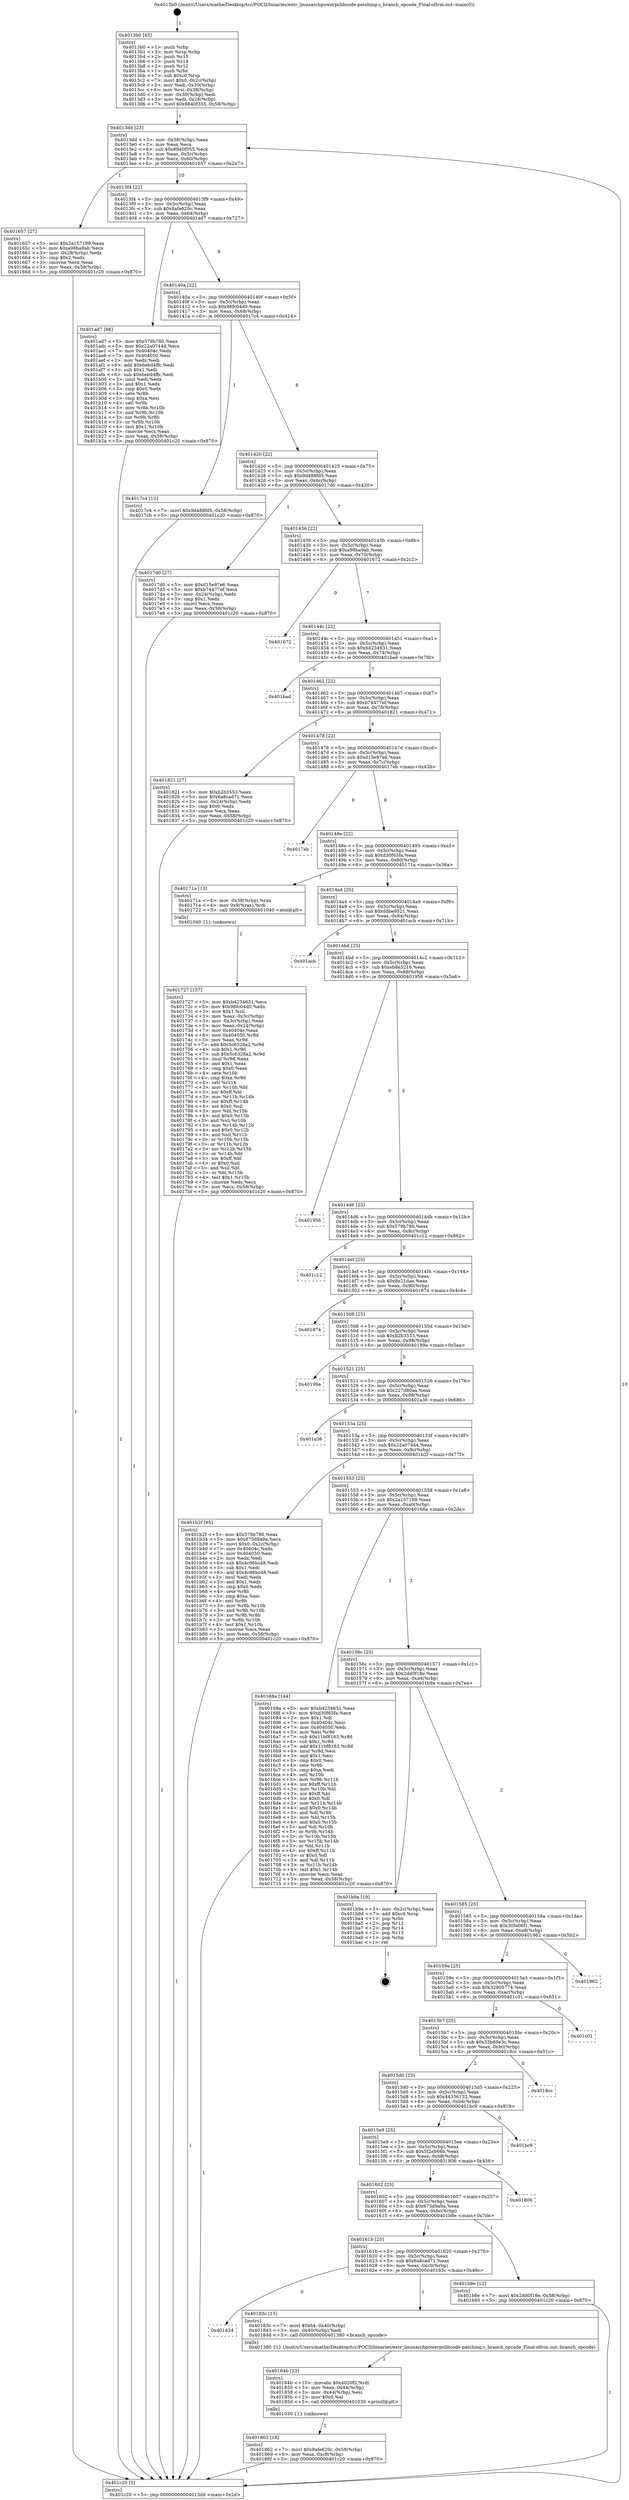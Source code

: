 digraph "0x4013b0" {
  label = "0x4013b0 (/mnt/c/Users/mathe/Desktop/tcc/POCII/binaries/extr_linuxarchpowerpclibcode-patching.c_branch_opcode_Final-ollvm.out::main(0))"
  labelloc = "t"
  node[shape=record]

  Entry [label="",width=0.3,height=0.3,shape=circle,fillcolor=black,style=filled]
  "0x4013dd" [label="{
     0x4013dd [23]\l
     | [instrs]\l
     &nbsp;&nbsp;0x4013dd \<+3\>: mov -0x58(%rbp),%eax\l
     &nbsp;&nbsp;0x4013e0 \<+2\>: mov %eax,%ecx\l
     &nbsp;&nbsp;0x4013e2 \<+6\>: sub $0x8840f355,%ecx\l
     &nbsp;&nbsp;0x4013e8 \<+3\>: mov %eax,-0x5c(%rbp)\l
     &nbsp;&nbsp;0x4013eb \<+3\>: mov %ecx,-0x60(%rbp)\l
     &nbsp;&nbsp;0x4013ee \<+6\>: je 0000000000401657 \<main+0x2a7\>\l
  }"]
  "0x401657" [label="{
     0x401657 [27]\l
     | [instrs]\l
     &nbsp;&nbsp;0x401657 \<+5\>: mov $0x2a157199,%eax\l
     &nbsp;&nbsp;0x40165c \<+5\>: mov $0xa98ba9ab,%ecx\l
     &nbsp;&nbsp;0x401661 \<+3\>: mov -0x28(%rbp),%edx\l
     &nbsp;&nbsp;0x401664 \<+3\>: cmp $0x2,%edx\l
     &nbsp;&nbsp;0x401667 \<+3\>: cmovne %ecx,%eax\l
     &nbsp;&nbsp;0x40166a \<+3\>: mov %eax,-0x58(%rbp)\l
     &nbsp;&nbsp;0x40166d \<+5\>: jmp 0000000000401c20 \<main+0x870\>\l
  }"]
  "0x4013f4" [label="{
     0x4013f4 [22]\l
     | [instrs]\l
     &nbsp;&nbsp;0x4013f4 \<+5\>: jmp 00000000004013f9 \<main+0x49\>\l
     &nbsp;&nbsp;0x4013f9 \<+3\>: mov -0x5c(%rbp),%eax\l
     &nbsp;&nbsp;0x4013fc \<+5\>: sub $0x8afe620c,%eax\l
     &nbsp;&nbsp;0x401401 \<+3\>: mov %eax,-0x64(%rbp)\l
     &nbsp;&nbsp;0x401404 \<+6\>: je 0000000000401ad7 \<main+0x727\>\l
  }"]
  "0x401c20" [label="{
     0x401c20 [5]\l
     | [instrs]\l
     &nbsp;&nbsp;0x401c20 \<+5\>: jmp 00000000004013dd \<main+0x2d\>\l
  }"]
  "0x4013b0" [label="{
     0x4013b0 [45]\l
     | [instrs]\l
     &nbsp;&nbsp;0x4013b0 \<+1\>: push %rbp\l
     &nbsp;&nbsp;0x4013b1 \<+3\>: mov %rsp,%rbp\l
     &nbsp;&nbsp;0x4013b4 \<+2\>: push %r15\l
     &nbsp;&nbsp;0x4013b6 \<+2\>: push %r14\l
     &nbsp;&nbsp;0x4013b8 \<+2\>: push %r12\l
     &nbsp;&nbsp;0x4013ba \<+1\>: push %rbx\l
     &nbsp;&nbsp;0x4013bb \<+7\>: sub $0xc0,%rsp\l
     &nbsp;&nbsp;0x4013c2 \<+7\>: movl $0x0,-0x2c(%rbp)\l
     &nbsp;&nbsp;0x4013c9 \<+3\>: mov %edi,-0x30(%rbp)\l
     &nbsp;&nbsp;0x4013cc \<+4\>: mov %rsi,-0x38(%rbp)\l
     &nbsp;&nbsp;0x4013d0 \<+3\>: mov -0x30(%rbp),%edi\l
     &nbsp;&nbsp;0x4013d3 \<+3\>: mov %edi,-0x28(%rbp)\l
     &nbsp;&nbsp;0x4013d6 \<+7\>: movl $0x8840f355,-0x58(%rbp)\l
  }"]
  Exit [label="",width=0.3,height=0.3,shape=circle,fillcolor=black,style=filled,peripheries=2]
  "0x401ad7" [label="{
     0x401ad7 [88]\l
     | [instrs]\l
     &nbsp;&nbsp;0x401ad7 \<+5\>: mov $0x579b780,%eax\l
     &nbsp;&nbsp;0x401adc \<+5\>: mov $0x22a07444,%ecx\l
     &nbsp;&nbsp;0x401ae1 \<+7\>: mov 0x40404c,%edx\l
     &nbsp;&nbsp;0x401ae8 \<+7\>: mov 0x404050,%esi\l
     &nbsp;&nbsp;0x401aef \<+2\>: mov %edx,%edi\l
     &nbsp;&nbsp;0x401af1 \<+6\>: add $0x6ebd4ffc,%edi\l
     &nbsp;&nbsp;0x401af7 \<+3\>: sub $0x1,%edi\l
     &nbsp;&nbsp;0x401afa \<+6\>: sub $0x6ebd4ffc,%edi\l
     &nbsp;&nbsp;0x401b00 \<+3\>: imul %edi,%edx\l
     &nbsp;&nbsp;0x401b03 \<+3\>: and $0x1,%edx\l
     &nbsp;&nbsp;0x401b06 \<+3\>: cmp $0x0,%edx\l
     &nbsp;&nbsp;0x401b09 \<+4\>: sete %r8b\l
     &nbsp;&nbsp;0x401b0d \<+3\>: cmp $0xa,%esi\l
     &nbsp;&nbsp;0x401b10 \<+4\>: setl %r9b\l
     &nbsp;&nbsp;0x401b14 \<+3\>: mov %r8b,%r10b\l
     &nbsp;&nbsp;0x401b17 \<+3\>: and %r9b,%r10b\l
     &nbsp;&nbsp;0x401b1a \<+3\>: xor %r9b,%r8b\l
     &nbsp;&nbsp;0x401b1d \<+3\>: or %r8b,%r10b\l
     &nbsp;&nbsp;0x401b20 \<+4\>: test $0x1,%r10b\l
     &nbsp;&nbsp;0x401b24 \<+3\>: cmovne %ecx,%eax\l
     &nbsp;&nbsp;0x401b27 \<+3\>: mov %eax,-0x58(%rbp)\l
     &nbsp;&nbsp;0x401b2a \<+5\>: jmp 0000000000401c20 \<main+0x870\>\l
  }"]
  "0x40140a" [label="{
     0x40140a [22]\l
     | [instrs]\l
     &nbsp;&nbsp;0x40140a \<+5\>: jmp 000000000040140f \<main+0x5f\>\l
     &nbsp;&nbsp;0x40140f \<+3\>: mov -0x5c(%rbp),%eax\l
     &nbsp;&nbsp;0x401412 \<+5\>: sub $0x96fc04d0,%eax\l
     &nbsp;&nbsp;0x401417 \<+3\>: mov %eax,-0x68(%rbp)\l
     &nbsp;&nbsp;0x40141a \<+6\>: je 00000000004017c4 \<main+0x414\>\l
  }"]
  "0x401862" [label="{
     0x401862 [18]\l
     | [instrs]\l
     &nbsp;&nbsp;0x401862 \<+7\>: movl $0x8afe620c,-0x58(%rbp)\l
     &nbsp;&nbsp;0x401869 \<+6\>: mov %eax,-0xc8(%rbp)\l
     &nbsp;&nbsp;0x40186f \<+5\>: jmp 0000000000401c20 \<main+0x870\>\l
  }"]
  "0x4017c4" [label="{
     0x4017c4 [12]\l
     | [instrs]\l
     &nbsp;&nbsp;0x4017c4 \<+7\>: movl $0x9d488fd5,-0x58(%rbp)\l
     &nbsp;&nbsp;0x4017cb \<+5\>: jmp 0000000000401c20 \<main+0x870\>\l
  }"]
  "0x401420" [label="{
     0x401420 [22]\l
     | [instrs]\l
     &nbsp;&nbsp;0x401420 \<+5\>: jmp 0000000000401425 \<main+0x75\>\l
     &nbsp;&nbsp;0x401425 \<+3\>: mov -0x5c(%rbp),%eax\l
     &nbsp;&nbsp;0x401428 \<+5\>: sub $0x9d488fd5,%eax\l
     &nbsp;&nbsp;0x40142d \<+3\>: mov %eax,-0x6c(%rbp)\l
     &nbsp;&nbsp;0x401430 \<+6\>: je 00000000004017d0 \<main+0x420\>\l
  }"]
  "0x40184b" [label="{
     0x40184b [23]\l
     | [instrs]\l
     &nbsp;&nbsp;0x40184b \<+10\>: movabs $0x4020f2,%rdi\l
     &nbsp;&nbsp;0x401855 \<+3\>: mov %eax,-0x44(%rbp)\l
     &nbsp;&nbsp;0x401858 \<+3\>: mov -0x44(%rbp),%esi\l
     &nbsp;&nbsp;0x40185b \<+2\>: mov $0x0,%al\l
     &nbsp;&nbsp;0x40185d \<+5\>: call 0000000000401030 \<printf@plt\>\l
     | [calls]\l
     &nbsp;&nbsp;0x401030 \{1\} (unknown)\l
  }"]
  "0x4017d0" [label="{
     0x4017d0 [27]\l
     | [instrs]\l
     &nbsp;&nbsp;0x4017d0 \<+5\>: mov $0xd15e97e6,%eax\l
     &nbsp;&nbsp;0x4017d5 \<+5\>: mov $0xb74477ef,%ecx\l
     &nbsp;&nbsp;0x4017da \<+3\>: mov -0x24(%rbp),%edx\l
     &nbsp;&nbsp;0x4017dd \<+3\>: cmp $0x1,%edx\l
     &nbsp;&nbsp;0x4017e0 \<+3\>: cmovl %ecx,%eax\l
     &nbsp;&nbsp;0x4017e3 \<+3\>: mov %eax,-0x58(%rbp)\l
     &nbsp;&nbsp;0x4017e6 \<+5\>: jmp 0000000000401c20 \<main+0x870\>\l
  }"]
  "0x401436" [label="{
     0x401436 [22]\l
     | [instrs]\l
     &nbsp;&nbsp;0x401436 \<+5\>: jmp 000000000040143b \<main+0x8b\>\l
     &nbsp;&nbsp;0x40143b \<+3\>: mov -0x5c(%rbp),%eax\l
     &nbsp;&nbsp;0x40143e \<+5\>: sub $0xa98ba9ab,%eax\l
     &nbsp;&nbsp;0x401443 \<+3\>: mov %eax,-0x70(%rbp)\l
     &nbsp;&nbsp;0x401446 \<+6\>: je 0000000000401672 \<main+0x2c2\>\l
  }"]
  "0x401634" [label="{
     0x401634\l
  }", style=dashed]
  "0x401672" [label="{
     0x401672\l
  }", style=dashed]
  "0x40144c" [label="{
     0x40144c [22]\l
     | [instrs]\l
     &nbsp;&nbsp;0x40144c \<+5\>: jmp 0000000000401451 \<main+0xa1\>\l
     &nbsp;&nbsp;0x401451 \<+3\>: mov -0x5c(%rbp),%eax\l
     &nbsp;&nbsp;0x401454 \<+5\>: sub $0xb4234631,%eax\l
     &nbsp;&nbsp;0x401459 \<+3\>: mov %eax,-0x74(%rbp)\l
     &nbsp;&nbsp;0x40145c \<+6\>: je 0000000000401bad \<main+0x7fd\>\l
  }"]
  "0x40183c" [label="{
     0x40183c [15]\l
     | [instrs]\l
     &nbsp;&nbsp;0x40183c \<+7\>: movl $0x64,-0x40(%rbp)\l
     &nbsp;&nbsp;0x401843 \<+3\>: mov -0x40(%rbp),%edi\l
     &nbsp;&nbsp;0x401846 \<+5\>: call 0000000000401380 \<branch_opcode\>\l
     | [calls]\l
     &nbsp;&nbsp;0x401380 \{1\} (/mnt/c/Users/mathe/Desktop/tcc/POCII/binaries/extr_linuxarchpowerpclibcode-patching.c_branch_opcode_Final-ollvm.out::branch_opcode)\l
  }"]
  "0x401bad" [label="{
     0x401bad\l
  }", style=dashed]
  "0x401462" [label="{
     0x401462 [22]\l
     | [instrs]\l
     &nbsp;&nbsp;0x401462 \<+5\>: jmp 0000000000401467 \<main+0xb7\>\l
     &nbsp;&nbsp;0x401467 \<+3\>: mov -0x5c(%rbp),%eax\l
     &nbsp;&nbsp;0x40146a \<+5\>: sub $0xb74477ef,%eax\l
     &nbsp;&nbsp;0x40146f \<+3\>: mov %eax,-0x78(%rbp)\l
     &nbsp;&nbsp;0x401472 \<+6\>: je 0000000000401821 \<main+0x471\>\l
  }"]
  "0x40161b" [label="{
     0x40161b [25]\l
     | [instrs]\l
     &nbsp;&nbsp;0x40161b \<+5\>: jmp 0000000000401620 \<main+0x270\>\l
     &nbsp;&nbsp;0x401620 \<+3\>: mov -0x5c(%rbp),%eax\l
     &nbsp;&nbsp;0x401623 \<+5\>: sub $0x6a8cad71,%eax\l
     &nbsp;&nbsp;0x401628 \<+6\>: mov %eax,-0xc0(%rbp)\l
     &nbsp;&nbsp;0x40162e \<+6\>: je 000000000040183c \<main+0x48c\>\l
  }"]
  "0x401821" [label="{
     0x401821 [27]\l
     | [instrs]\l
     &nbsp;&nbsp;0x401821 \<+5\>: mov $0xb2b3553,%eax\l
     &nbsp;&nbsp;0x401826 \<+5\>: mov $0x6a8cad71,%ecx\l
     &nbsp;&nbsp;0x40182b \<+3\>: mov -0x24(%rbp),%edx\l
     &nbsp;&nbsp;0x40182e \<+3\>: cmp $0x0,%edx\l
     &nbsp;&nbsp;0x401831 \<+3\>: cmove %ecx,%eax\l
     &nbsp;&nbsp;0x401834 \<+3\>: mov %eax,-0x58(%rbp)\l
     &nbsp;&nbsp;0x401837 \<+5\>: jmp 0000000000401c20 \<main+0x870\>\l
  }"]
  "0x401478" [label="{
     0x401478 [22]\l
     | [instrs]\l
     &nbsp;&nbsp;0x401478 \<+5\>: jmp 000000000040147d \<main+0xcd\>\l
     &nbsp;&nbsp;0x40147d \<+3\>: mov -0x5c(%rbp),%eax\l
     &nbsp;&nbsp;0x401480 \<+5\>: sub $0xd15e97e6,%eax\l
     &nbsp;&nbsp;0x401485 \<+3\>: mov %eax,-0x7c(%rbp)\l
     &nbsp;&nbsp;0x401488 \<+6\>: je 00000000004017eb \<main+0x43b\>\l
  }"]
  "0x401b8e" [label="{
     0x401b8e [12]\l
     | [instrs]\l
     &nbsp;&nbsp;0x401b8e \<+7\>: movl $0x2dd0f18e,-0x58(%rbp)\l
     &nbsp;&nbsp;0x401b95 \<+5\>: jmp 0000000000401c20 \<main+0x870\>\l
  }"]
  "0x4017eb" [label="{
     0x4017eb\l
  }", style=dashed]
  "0x40148e" [label="{
     0x40148e [22]\l
     | [instrs]\l
     &nbsp;&nbsp;0x40148e \<+5\>: jmp 0000000000401493 \<main+0xe3\>\l
     &nbsp;&nbsp;0x401493 \<+3\>: mov -0x5c(%rbp),%eax\l
     &nbsp;&nbsp;0x401496 \<+5\>: sub $0xd30f65fa,%eax\l
     &nbsp;&nbsp;0x40149b \<+3\>: mov %eax,-0x80(%rbp)\l
     &nbsp;&nbsp;0x40149e \<+6\>: je 000000000040171a \<main+0x36a\>\l
  }"]
  "0x401602" [label="{
     0x401602 [25]\l
     | [instrs]\l
     &nbsp;&nbsp;0x401602 \<+5\>: jmp 0000000000401607 \<main+0x257\>\l
     &nbsp;&nbsp;0x401607 \<+3\>: mov -0x5c(%rbp),%eax\l
     &nbsp;&nbsp;0x40160a \<+5\>: sub $0x675d9a9a,%eax\l
     &nbsp;&nbsp;0x40160f \<+6\>: mov %eax,-0xbc(%rbp)\l
     &nbsp;&nbsp;0x401615 \<+6\>: je 0000000000401b8e \<main+0x7de\>\l
  }"]
  "0x40171a" [label="{
     0x40171a [13]\l
     | [instrs]\l
     &nbsp;&nbsp;0x40171a \<+4\>: mov -0x38(%rbp),%rax\l
     &nbsp;&nbsp;0x40171e \<+4\>: mov 0x8(%rax),%rdi\l
     &nbsp;&nbsp;0x401722 \<+5\>: call 0000000000401040 \<atoi@plt\>\l
     | [calls]\l
     &nbsp;&nbsp;0x401040 \{1\} (unknown)\l
  }"]
  "0x4014a4" [label="{
     0x4014a4 [25]\l
     | [instrs]\l
     &nbsp;&nbsp;0x4014a4 \<+5\>: jmp 00000000004014a9 \<main+0xf9\>\l
     &nbsp;&nbsp;0x4014a9 \<+3\>: mov -0x5c(%rbp),%eax\l
     &nbsp;&nbsp;0x4014ac \<+5\>: sub $0xddbe9521,%eax\l
     &nbsp;&nbsp;0x4014b1 \<+6\>: mov %eax,-0x84(%rbp)\l
     &nbsp;&nbsp;0x4014b7 \<+6\>: je 0000000000401acb \<main+0x71b\>\l
  }"]
  "0x401806" [label="{
     0x401806\l
  }", style=dashed]
  "0x401acb" [label="{
     0x401acb\l
  }", style=dashed]
  "0x4014bd" [label="{
     0x4014bd [25]\l
     | [instrs]\l
     &nbsp;&nbsp;0x4014bd \<+5\>: jmp 00000000004014c2 \<main+0x112\>\l
     &nbsp;&nbsp;0x4014c2 \<+3\>: mov -0x5c(%rbp),%eax\l
     &nbsp;&nbsp;0x4014c5 \<+5\>: sub $0xeb8a5216,%eax\l
     &nbsp;&nbsp;0x4014ca \<+6\>: mov %eax,-0x88(%rbp)\l
     &nbsp;&nbsp;0x4014d0 \<+6\>: je 0000000000401956 \<main+0x5a6\>\l
  }"]
  "0x4015e9" [label="{
     0x4015e9 [25]\l
     | [instrs]\l
     &nbsp;&nbsp;0x4015e9 \<+5\>: jmp 00000000004015ee \<main+0x23e\>\l
     &nbsp;&nbsp;0x4015ee \<+3\>: mov -0x5c(%rbp),%eax\l
     &nbsp;&nbsp;0x4015f1 \<+5\>: sub $0x5f2eb66b,%eax\l
     &nbsp;&nbsp;0x4015f6 \<+6\>: mov %eax,-0xb8(%rbp)\l
     &nbsp;&nbsp;0x4015fc \<+6\>: je 0000000000401806 \<main+0x456\>\l
  }"]
  "0x401956" [label="{
     0x401956\l
  }", style=dashed]
  "0x4014d6" [label="{
     0x4014d6 [25]\l
     | [instrs]\l
     &nbsp;&nbsp;0x4014d6 \<+5\>: jmp 00000000004014db \<main+0x12b\>\l
     &nbsp;&nbsp;0x4014db \<+3\>: mov -0x5c(%rbp),%eax\l
     &nbsp;&nbsp;0x4014de \<+5\>: sub $0x579b780,%eax\l
     &nbsp;&nbsp;0x4014e3 \<+6\>: mov %eax,-0x8c(%rbp)\l
     &nbsp;&nbsp;0x4014e9 \<+6\>: je 0000000000401c12 \<main+0x862\>\l
  }"]
  "0x401bc9" [label="{
     0x401bc9\l
  }", style=dashed]
  "0x401c12" [label="{
     0x401c12\l
  }", style=dashed]
  "0x4014ef" [label="{
     0x4014ef [25]\l
     | [instrs]\l
     &nbsp;&nbsp;0x4014ef \<+5\>: jmp 00000000004014f4 \<main+0x144\>\l
     &nbsp;&nbsp;0x4014f4 \<+3\>: mov -0x5c(%rbp),%eax\l
     &nbsp;&nbsp;0x4014f7 \<+5\>: sub $0x8e21dae,%eax\l
     &nbsp;&nbsp;0x4014fc \<+6\>: mov %eax,-0x90(%rbp)\l
     &nbsp;&nbsp;0x401502 \<+6\>: je 0000000000401874 \<main+0x4c4\>\l
  }"]
  "0x4015d0" [label="{
     0x4015d0 [25]\l
     | [instrs]\l
     &nbsp;&nbsp;0x4015d0 \<+5\>: jmp 00000000004015d5 \<main+0x225\>\l
     &nbsp;&nbsp;0x4015d5 \<+3\>: mov -0x5c(%rbp),%eax\l
     &nbsp;&nbsp;0x4015d8 \<+5\>: sub $0x44356132,%eax\l
     &nbsp;&nbsp;0x4015dd \<+6\>: mov %eax,-0xb4(%rbp)\l
     &nbsp;&nbsp;0x4015e3 \<+6\>: je 0000000000401bc9 \<main+0x819\>\l
  }"]
  "0x401874" [label="{
     0x401874\l
  }", style=dashed]
  "0x401508" [label="{
     0x401508 [25]\l
     | [instrs]\l
     &nbsp;&nbsp;0x401508 \<+5\>: jmp 000000000040150d \<main+0x15d\>\l
     &nbsp;&nbsp;0x40150d \<+3\>: mov -0x5c(%rbp),%eax\l
     &nbsp;&nbsp;0x401510 \<+5\>: sub $0xb2b3553,%eax\l
     &nbsp;&nbsp;0x401515 \<+6\>: mov %eax,-0x94(%rbp)\l
     &nbsp;&nbsp;0x40151b \<+6\>: je 000000000040199a \<main+0x5ea\>\l
  }"]
  "0x4018cc" [label="{
     0x4018cc\l
  }", style=dashed]
  "0x40199a" [label="{
     0x40199a\l
  }", style=dashed]
  "0x401521" [label="{
     0x401521 [25]\l
     | [instrs]\l
     &nbsp;&nbsp;0x401521 \<+5\>: jmp 0000000000401526 \<main+0x176\>\l
     &nbsp;&nbsp;0x401526 \<+3\>: mov -0x5c(%rbp),%eax\l
     &nbsp;&nbsp;0x401529 \<+5\>: sub $0x227d80aa,%eax\l
     &nbsp;&nbsp;0x40152e \<+6\>: mov %eax,-0x98(%rbp)\l
     &nbsp;&nbsp;0x401534 \<+6\>: je 0000000000401a36 \<main+0x686\>\l
  }"]
  "0x4015b7" [label="{
     0x4015b7 [25]\l
     | [instrs]\l
     &nbsp;&nbsp;0x4015b7 \<+5\>: jmp 00000000004015bc \<main+0x20c\>\l
     &nbsp;&nbsp;0x4015bc \<+3\>: mov -0x5c(%rbp),%eax\l
     &nbsp;&nbsp;0x4015bf \<+5\>: sub $0x33b69e3c,%eax\l
     &nbsp;&nbsp;0x4015c4 \<+6\>: mov %eax,-0xb0(%rbp)\l
     &nbsp;&nbsp;0x4015ca \<+6\>: je 00000000004018cc \<main+0x51c\>\l
  }"]
  "0x401a36" [label="{
     0x401a36\l
  }", style=dashed]
  "0x40153a" [label="{
     0x40153a [25]\l
     | [instrs]\l
     &nbsp;&nbsp;0x40153a \<+5\>: jmp 000000000040153f \<main+0x18f\>\l
     &nbsp;&nbsp;0x40153f \<+3\>: mov -0x5c(%rbp),%eax\l
     &nbsp;&nbsp;0x401542 \<+5\>: sub $0x22a07444,%eax\l
     &nbsp;&nbsp;0x401547 \<+6\>: mov %eax,-0x9c(%rbp)\l
     &nbsp;&nbsp;0x40154d \<+6\>: je 0000000000401b2f \<main+0x77f\>\l
  }"]
  "0x401c01" [label="{
     0x401c01\l
  }", style=dashed]
  "0x401b2f" [label="{
     0x401b2f [95]\l
     | [instrs]\l
     &nbsp;&nbsp;0x401b2f \<+5\>: mov $0x579b780,%eax\l
     &nbsp;&nbsp;0x401b34 \<+5\>: mov $0x675d9a9a,%ecx\l
     &nbsp;&nbsp;0x401b39 \<+7\>: movl $0x0,-0x2c(%rbp)\l
     &nbsp;&nbsp;0x401b40 \<+7\>: mov 0x40404c,%edx\l
     &nbsp;&nbsp;0x401b47 \<+7\>: mov 0x404050,%esi\l
     &nbsp;&nbsp;0x401b4e \<+2\>: mov %edx,%edi\l
     &nbsp;&nbsp;0x401b50 \<+6\>: sub $0x4c96bc48,%edi\l
     &nbsp;&nbsp;0x401b56 \<+3\>: sub $0x1,%edi\l
     &nbsp;&nbsp;0x401b59 \<+6\>: add $0x4c96bc48,%edi\l
     &nbsp;&nbsp;0x401b5f \<+3\>: imul %edi,%edx\l
     &nbsp;&nbsp;0x401b62 \<+3\>: and $0x1,%edx\l
     &nbsp;&nbsp;0x401b65 \<+3\>: cmp $0x0,%edx\l
     &nbsp;&nbsp;0x401b68 \<+4\>: sete %r8b\l
     &nbsp;&nbsp;0x401b6c \<+3\>: cmp $0xa,%esi\l
     &nbsp;&nbsp;0x401b6f \<+4\>: setl %r9b\l
     &nbsp;&nbsp;0x401b73 \<+3\>: mov %r8b,%r10b\l
     &nbsp;&nbsp;0x401b76 \<+3\>: and %r9b,%r10b\l
     &nbsp;&nbsp;0x401b79 \<+3\>: xor %r9b,%r8b\l
     &nbsp;&nbsp;0x401b7c \<+3\>: or %r8b,%r10b\l
     &nbsp;&nbsp;0x401b7f \<+4\>: test $0x1,%r10b\l
     &nbsp;&nbsp;0x401b83 \<+3\>: cmovne %ecx,%eax\l
     &nbsp;&nbsp;0x401b86 \<+3\>: mov %eax,-0x58(%rbp)\l
     &nbsp;&nbsp;0x401b89 \<+5\>: jmp 0000000000401c20 \<main+0x870\>\l
  }"]
  "0x401553" [label="{
     0x401553 [25]\l
     | [instrs]\l
     &nbsp;&nbsp;0x401553 \<+5\>: jmp 0000000000401558 \<main+0x1a8\>\l
     &nbsp;&nbsp;0x401558 \<+3\>: mov -0x5c(%rbp),%eax\l
     &nbsp;&nbsp;0x40155b \<+5\>: sub $0x2a157199,%eax\l
     &nbsp;&nbsp;0x401560 \<+6\>: mov %eax,-0xa0(%rbp)\l
     &nbsp;&nbsp;0x401566 \<+6\>: je 000000000040168a \<main+0x2da\>\l
  }"]
  "0x40159e" [label="{
     0x40159e [25]\l
     | [instrs]\l
     &nbsp;&nbsp;0x40159e \<+5\>: jmp 00000000004015a3 \<main+0x1f3\>\l
     &nbsp;&nbsp;0x4015a3 \<+3\>: mov -0x5c(%rbp),%eax\l
     &nbsp;&nbsp;0x4015a6 \<+5\>: sub $0x32905774,%eax\l
     &nbsp;&nbsp;0x4015ab \<+6\>: mov %eax,-0xac(%rbp)\l
     &nbsp;&nbsp;0x4015b1 \<+6\>: je 0000000000401c01 \<main+0x851\>\l
  }"]
  "0x40168a" [label="{
     0x40168a [144]\l
     | [instrs]\l
     &nbsp;&nbsp;0x40168a \<+5\>: mov $0xb4234631,%eax\l
     &nbsp;&nbsp;0x40168f \<+5\>: mov $0xd30f65fa,%ecx\l
     &nbsp;&nbsp;0x401694 \<+2\>: mov $0x1,%dl\l
     &nbsp;&nbsp;0x401696 \<+7\>: mov 0x40404c,%esi\l
     &nbsp;&nbsp;0x40169d \<+7\>: mov 0x404050,%edi\l
     &nbsp;&nbsp;0x4016a4 \<+3\>: mov %esi,%r8d\l
     &nbsp;&nbsp;0x4016a7 \<+7\>: sub $0x11bf8163,%r8d\l
     &nbsp;&nbsp;0x4016ae \<+4\>: sub $0x1,%r8d\l
     &nbsp;&nbsp;0x4016b2 \<+7\>: add $0x11bf8163,%r8d\l
     &nbsp;&nbsp;0x4016b9 \<+4\>: imul %r8d,%esi\l
     &nbsp;&nbsp;0x4016bd \<+3\>: and $0x1,%esi\l
     &nbsp;&nbsp;0x4016c0 \<+3\>: cmp $0x0,%esi\l
     &nbsp;&nbsp;0x4016c3 \<+4\>: sete %r9b\l
     &nbsp;&nbsp;0x4016c7 \<+3\>: cmp $0xa,%edi\l
     &nbsp;&nbsp;0x4016ca \<+4\>: setl %r10b\l
     &nbsp;&nbsp;0x4016ce \<+3\>: mov %r9b,%r11b\l
     &nbsp;&nbsp;0x4016d1 \<+4\>: xor $0xff,%r11b\l
     &nbsp;&nbsp;0x4016d5 \<+3\>: mov %r10b,%bl\l
     &nbsp;&nbsp;0x4016d8 \<+3\>: xor $0xff,%bl\l
     &nbsp;&nbsp;0x4016db \<+3\>: xor $0x0,%dl\l
     &nbsp;&nbsp;0x4016de \<+3\>: mov %r11b,%r14b\l
     &nbsp;&nbsp;0x4016e1 \<+4\>: and $0x0,%r14b\l
     &nbsp;&nbsp;0x4016e5 \<+3\>: and %dl,%r9b\l
     &nbsp;&nbsp;0x4016e8 \<+3\>: mov %bl,%r15b\l
     &nbsp;&nbsp;0x4016eb \<+4\>: and $0x0,%r15b\l
     &nbsp;&nbsp;0x4016ef \<+3\>: and %dl,%r10b\l
     &nbsp;&nbsp;0x4016f2 \<+3\>: or %r9b,%r14b\l
     &nbsp;&nbsp;0x4016f5 \<+3\>: or %r10b,%r15b\l
     &nbsp;&nbsp;0x4016f8 \<+3\>: xor %r15b,%r14b\l
     &nbsp;&nbsp;0x4016fb \<+3\>: or %bl,%r11b\l
     &nbsp;&nbsp;0x4016fe \<+4\>: xor $0xff,%r11b\l
     &nbsp;&nbsp;0x401702 \<+3\>: or $0x0,%dl\l
     &nbsp;&nbsp;0x401705 \<+3\>: and %dl,%r11b\l
     &nbsp;&nbsp;0x401708 \<+3\>: or %r11b,%r14b\l
     &nbsp;&nbsp;0x40170b \<+4\>: test $0x1,%r14b\l
     &nbsp;&nbsp;0x40170f \<+3\>: cmovne %ecx,%eax\l
     &nbsp;&nbsp;0x401712 \<+3\>: mov %eax,-0x58(%rbp)\l
     &nbsp;&nbsp;0x401715 \<+5\>: jmp 0000000000401c20 \<main+0x870\>\l
  }"]
  "0x40156c" [label="{
     0x40156c [25]\l
     | [instrs]\l
     &nbsp;&nbsp;0x40156c \<+5\>: jmp 0000000000401571 \<main+0x1c1\>\l
     &nbsp;&nbsp;0x401571 \<+3\>: mov -0x5c(%rbp),%eax\l
     &nbsp;&nbsp;0x401574 \<+5\>: sub $0x2dd0f18e,%eax\l
     &nbsp;&nbsp;0x401579 \<+6\>: mov %eax,-0xa4(%rbp)\l
     &nbsp;&nbsp;0x40157f \<+6\>: je 0000000000401b9a \<main+0x7ea\>\l
  }"]
  "0x401727" [label="{
     0x401727 [157]\l
     | [instrs]\l
     &nbsp;&nbsp;0x401727 \<+5\>: mov $0xb4234631,%ecx\l
     &nbsp;&nbsp;0x40172c \<+5\>: mov $0x96fc04d0,%edx\l
     &nbsp;&nbsp;0x401731 \<+3\>: mov $0x1,%sil\l
     &nbsp;&nbsp;0x401734 \<+3\>: mov %eax,-0x3c(%rbp)\l
     &nbsp;&nbsp;0x401737 \<+3\>: mov -0x3c(%rbp),%eax\l
     &nbsp;&nbsp;0x40173a \<+3\>: mov %eax,-0x24(%rbp)\l
     &nbsp;&nbsp;0x40173d \<+7\>: mov 0x40404c,%eax\l
     &nbsp;&nbsp;0x401744 \<+8\>: mov 0x404050,%r8d\l
     &nbsp;&nbsp;0x40174c \<+3\>: mov %eax,%r9d\l
     &nbsp;&nbsp;0x40174f \<+7\>: add $0x5c6328a2,%r9d\l
     &nbsp;&nbsp;0x401756 \<+4\>: sub $0x1,%r9d\l
     &nbsp;&nbsp;0x40175a \<+7\>: sub $0x5c6328a2,%r9d\l
     &nbsp;&nbsp;0x401761 \<+4\>: imul %r9d,%eax\l
     &nbsp;&nbsp;0x401765 \<+3\>: and $0x1,%eax\l
     &nbsp;&nbsp;0x401768 \<+3\>: cmp $0x0,%eax\l
     &nbsp;&nbsp;0x40176b \<+4\>: sete %r10b\l
     &nbsp;&nbsp;0x40176f \<+4\>: cmp $0xa,%r8d\l
     &nbsp;&nbsp;0x401773 \<+4\>: setl %r11b\l
     &nbsp;&nbsp;0x401777 \<+3\>: mov %r10b,%bl\l
     &nbsp;&nbsp;0x40177a \<+3\>: xor $0xff,%bl\l
     &nbsp;&nbsp;0x40177d \<+3\>: mov %r11b,%r14b\l
     &nbsp;&nbsp;0x401780 \<+4\>: xor $0xff,%r14b\l
     &nbsp;&nbsp;0x401784 \<+4\>: xor $0x0,%sil\l
     &nbsp;&nbsp;0x401788 \<+3\>: mov %bl,%r15b\l
     &nbsp;&nbsp;0x40178b \<+4\>: and $0x0,%r15b\l
     &nbsp;&nbsp;0x40178f \<+3\>: and %sil,%r10b\l
     &nbsp;&nbsp;0x401792 \<+3\>: mov %r14b,%r12b\l
     &nbsp;&nbsp;0x401795 \<+4\>: and $0x0,%r12b\l
     &nbsp;&nbsp;0x401799 \<+3\>: and %sil,%r11b\l
     &nbsp;&nbsp;0x40179c \<+3\>: or %r10b,%r15b\l
     &nbsp;&nbsp;0x40179f \<+3\>: or %r11b,%r12b\l
     &nbsp;&nbsp;0x4017a2 \<+3\>: xor %r12b,%r15b\l
     &nbsp;&nbsp;0x4017a5 \<+3\>: or %r14b,%bl\l
     &nbsp;&nbsp;0x4017a8 \<+3\>: xor $0xff,%bl\l
     &nbsp;&nbsp;0x4017ab \<+4\>: or $0x0,%sil\l
     &nbsp;&nbsp;0x4017af \<+3\>: and %sil,%bl\l
     &nbsp;&nbsp;0x4017b2 \<+3\>: or %bl,%r15b\l
     &nbsp;&nbsp;0x4017b5 \<+4\>: test $0x1,%r15b\l
     &nbsp;&nbsp;0x4017b9 \<+3\>: cmovne %edx,%ecx\l
     &nbsp;&nbsp;0x4017bc \<+3\>: mov %ecx,-0x58(%rbp)\l
     &nbsp;&nbsp;0x4017bf \<+5\>: jmp 0000000000401c20 \<main+0x870\>\l
  }"]
  "0x401962" [label="{
     0x401962\l
  }", style=dashed]
  "0x401b9a" [label="{
     0x401b9a [19]\l
     | [instrs]\l
     &nbsp;&nbsp;0x401b9a \<+3\>: mov -0x2c(%rbp),%eax\l
     &nbsp;&nbsp;0x401b9d \<+7\>: add $0xc0,%rsp\l
     &nbsp;&nbsp;0x401ba4 \<+1\>: pop %rbx\l
     &nbsp;&nbsp;0x401ba5 \<+2\>: pop %r12\l
     &nbsp;&nbsp;0x401ba7 \<+2\>: pop %r14\l
     &nbsp;&nbsp;0x401ba9 \<+2\>: pop %r15\l
     &nbsp;&nbsp;0x401bab \<+1\>: pop %rbp\l
     &nbsp;&nbsp;0x401bac \<+1\>: ret\l
  }"]
  "0x401585" [label="{
     0x401585 [25]\l
     | [instrs]\l
     &nbsp;&nbsp;0x401585 \<+5\>: jmp 000000000040158a \<main+0x1da\>\l
     &nbsp;&nbsp;0x40158a \<+3\>: mov -0x5c(%rbp),%eax\l
     &nbsp;&nbsp;0x40158d \<+5\>: sub $0x30fa06f1,%eax\l
     &nbsp;&nbsp;0x401592 \<+6\>: mov %eax,-0xa8(%rbp)\l
     &nbsp;&nbsp;0x401598 \<+6\>: je 0000000000401962 \<main+0x5b2\>\l
  }"]
  Entry -> "0x4013b0" [label=" 1"]
  "0x4013dd" -> "0x401657" [label=" 1"]
  "0x4013dd" -> "0x4013f4" [label=" 10"]
  "0x401657" -> "0x401c20" [label=" 1"]
  "0x4013b0" -> "0x4013dd" [label=" 1"]
  "0x401c20" -> "0x4013dd" [label=" 10"]
  "0x401b9a" -> Exit [label=" 1"]
  "0x4013f4" -> "0x401ad7" [label=" 1"]
  "0x4013f4" -> "0x40140a" [label=" 9"]
  "0x401b8e" -> "0x401c20" [label=" 1"]
  "0x40140a" -> "0x4017c4" [label=" 1"]
  "0x40140a" -> "0x401420" [label=" 8"]
  "0x401b2f" -> "0x401c20" [label=" 1"]
  "0x401420" -> "0x4017d0" [label=" 1"]
  "0x401420" -> "0x401436" [label=" 7"]
  "0x401ad7" -> "0x401c20" [label=" 1"]
  "0x401436" -> "0x401672" [label=" 0"]
  "0x401436" -> "0x40144c" [label=" 7"]
  "0x401862" -> "0x401c20" [label=" 1"]
  "0x40144c" -> "0x401bad" [label=" 0"]
  "0x40144c" -> "0x401462" [label=" 7"]
  "0x40184b" -> "0x401862" [label=" 1"]
  "0x401462" -> "0x401821" [label=" 1"]
  "0x401462" -> "0x401478" [label=" 6"]
  "0x40161b" -> "0x401634" [label=" 0"]
  "0x401478" -> "0x4017eb" [label=" 0"]
  "0x401478" -> "0x40148e" [label=" 6"]
  "0x40161b" -> "0x40183c" [label=" 1"]
  "0x40148e" -> "0x40171a" [label=" 1"]
  "0x40148e" -> "0x4014a4" [label=" 5"]
  "0x401602" -> "0x40161b" [label=" 1"]
  "0x4014a4" -> "0x401acb" [label=" 0"]
  "0x4014a4" -> "0x4014bd" [label=" 5"]
  "0x401602" -> "0x401b8e" [label=" 1"]
  "0x4014bd" -> "0x401956" [label=" 0"]
  "0x4014bd" -> "0x4014d6" [label=" 5"]
  "0x4015e9" -> "0x401602" [label=" 2"]
  "0x4014d6" -> "0x401c12" [label=" 0"]
  "0x4014d6" -> "0x4014ef" [label=" 5"]
  "0x4015e9" -> "0x401806" [label=" 0"]
  "0x4014ef" -> "0x401874" [label=" 0"]
  "0x4014ef" -> "0x401508" [label=" 5"]
  "0x4015d0" -> "0x4015e9" [label=" 2"]
  "0x401508" -> "0x40199a" [label=" 0"]
  "0x401508" -> "0x401521" [label=" 5"]
  "0x4015d0" -> "0x401bc9" [label=" 0"]
  "0x401521" -> "0x401a36" [label=" 0"]
  "0x401521" -> "0x40153a" [label=" 5"]
  "0x4015b7" -> "0x4015d0" [label=" 2"]
  "0x40153a" -> "0x401b2f" [label=" 1"]
  "0x40153a" -> "0x401553" [label=" 4"]
  "0x4015b7" -> "0x4018cc" [label=" 0"]
  "0x401553" -> "0x40168a" [label=" 1"]
  "0x401553" -> "0x40156c" [label=" 3"]
  "0x40168a" -> "0x401c20" [label=" 1"]
  "0x40171a" -> "0x401727" [label=" 1"]
  "0x401727" -> "0x401c20" [label=" 1"]
  "0x4017c4" -> "0x401c20" [label=" 1"]
  "0x4017d0" -> "0x401c20" [label=" 1"]
  "0x401821" -> "0x401c20" [label=" 1"]
  "0x40159e" -> "0x4015b7" [label=" 2"]
  "0x40156c" -> "0x401b9a" [label=" 1"]
  "0x40156c" -> "0x401585" [label=" 2"]
  "0x40159e" -> "0x401c01" [label=" 0"]
  "0x401585" -> "0x401962" [label=" 0"]
  "0x401585" -> "0x40159e" [label=" 2"]
  "0x40183c" -> "0x40184b" [label=" 1"]
}
